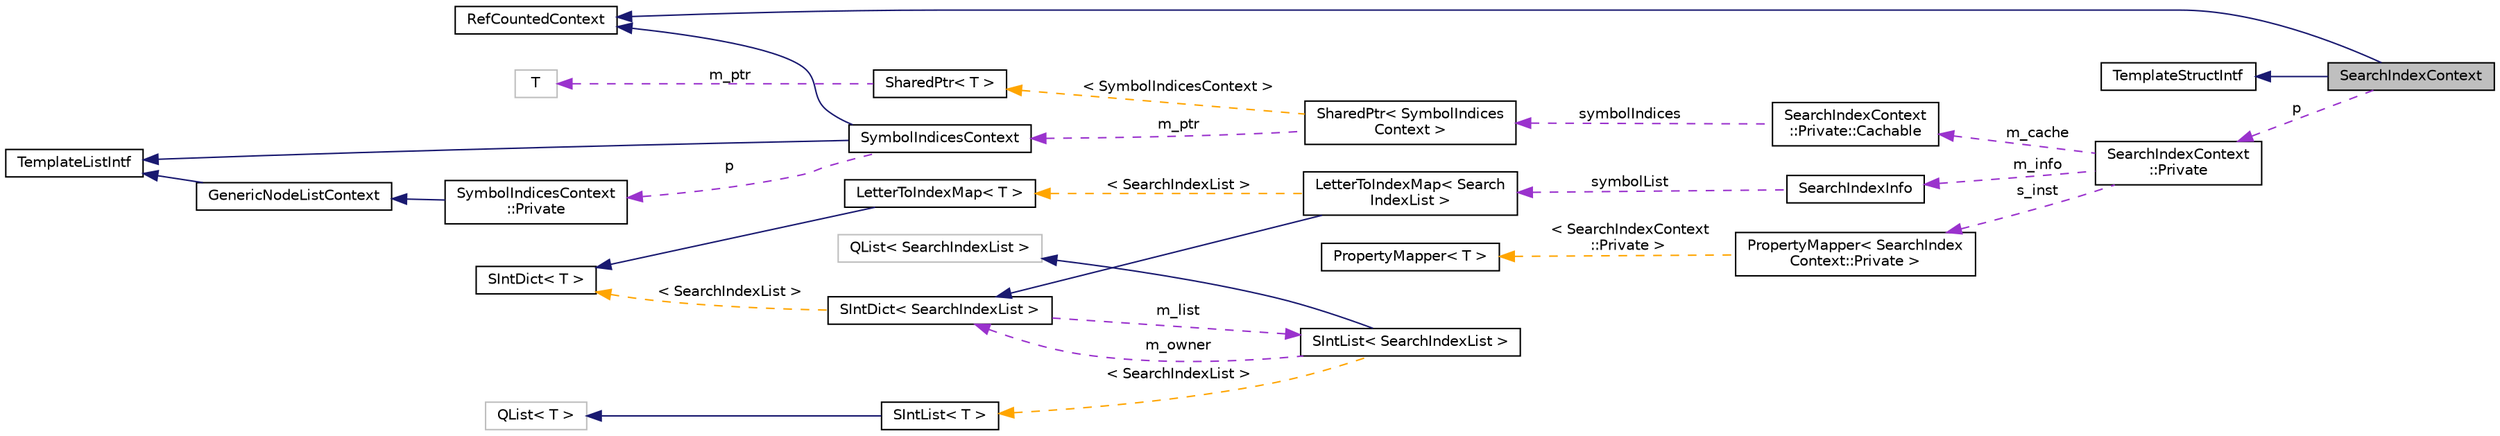 digraph "SearchIndexContext"
{
 // INTERACTIVE_SVG=YES
  edge [fontname="Helvetica",fontsize="10",labelfontname="Helvetica",labelfontsize="10"];
  node [fontname="Helvetica",fontsize="10",shape=record];
  rankdir="LR";
  Node3 [label="SearchIndexContext",height=0.2,width=0.4,color="black", fillcolor="grey75", style="filled", fontcolor="black"];
  Node4 -> Node3 [dir="back",color="midnightblue",fontsize="10",style="solid",fontname="Helvetica"];
  Node4 [label="RefCountedContext",height=0.2,width=0.4,color="black", fillcolor="white", style="filled",URL="$d8/d96/class_ref_counted_context.html",tooltip="Helper class to support reference counting. "];
  Node5 -> Node3 [dir="back",color="midnightblue",fontsize="10",style="solid",fontname="Helvetica"];
  Node5 [label="TemplateStructIntf",height=0.2,width=0.4,color="black", fillcolor="white", style="filled",URL="$d9/de8/class_template_struct_intf.html",tooltip="Abstract interface for a context value of type struct. "];
  Node6 -> Node3 [dir="back",color="darkorchid3",fontsize="10",style="dashed",label=" p" ,fontname="Helvetica"];
  Node6 [label="SearchIndexContext\l::Private",height=0.2,width=0.4,color="black", fillcolor="white", style="filled",URL="$db/d5d/class_search_index_context_1_1_private.html"];
  Node7 -> Node6 [dir="back",color="darkorchid3",fontsize="10",style="dashed",label=" s_inst" ,fontname="Helvetica"];
  Node7 [label="PropertyMapper\< SearchIndex\lContext::Private \>",height=0.2,width=0.4,color="black", fillcolor="white", style="filled",URL="$d1/d80/class_property_mapper.html"];
  Node8 -> Node7 [dir="back",color="orange",fontsize="10",style="dashed",label=" \< SearchIndexContext\l::Private \>" ,fontname="Helvetica"];
  Node8 [label="PropertyMapper\< T \>",height=0.2,width=0.4,color="black", fillcolor="white", style="filled",URL="$d1/d80/class_property_mapper.html",tooltip="Helper class to map a property name to a handler member function. "];
  Node9 -> Node6 [dir="back",color="darkorchid3",fontsize="10",style="dashed",label=" m_cache" ,fontname="Helvetica"];
  Node9 [label="SearchIndexContext\l::Private::Cachable",height=0.2,width=0.4,color="black", fillcolor="white", style="filled",URL="$d0/dc5/struct_search_index_context_1_1_private_1_1_cachable.html"];
  Node10 -> Node9 [dir="back",color="darkorchid3",fontsize="10",style="dashed",label=" symbolIndices" ,fontname="Helvetica"];
  Node10 [label="SharedPtr\< SymbolIndices\lContext \>",height=0.2,width=0.4,color="black", fillcolor="white", style="filled",URL="$df/d12/class_shared_ptr.html"];
  Node11 -> Node10 [dir="back",color="darkorchid3",fontsize="10",style="dashed",label=" m_ptr" ,fontname="Helvetica"];
  Node11 [label="SymbolIndicesContext",height=0.2,width=0.4,color="black", fillcolor="white", style="filled",URL="$d8/d39/class_symbol_indices_context.html"];
  Node4 -> Node11 [dir="back",color="midnightblue",fontsize="10",style="solid",fontname="Helvetica"];
  Node12 -> Node11 [dir="back",color="midnightblue",fontsize="10",style="solid",fontname="Helvetica"];
  Node12 [label="TemplateListIntf",height=0.2,width=0.4,color="black", fillcolor="white", style="filled",URL="$d6/d88/class_template_list_intf.html",tooltip="Abstract read-only interface for a context value of type list. "];
  Node13 -> Node11 [dir="back",color="darkorchid3",fontsize="10",style="dashed",label=" p" ,fontname="Helvetica"];
  Node13 [label="SymbolIndicesContext\l::Private",height=0.2,width=0.4,color="black", fillcolor="white", style="filled",URL="$d6/d8b/class_symbol_indices_context_1_1_private.html"];
  Node14 -> Node13 [dir="back",color="midnightblue",fontsize="10",style="solid",fontname="Helvetica"];
  Node14 [label="GenericNodeListContext",height=0.2,width=0.4,color="black", fillcolor="white", style="filled",URL="$d6/dcb/class_generic_node_list_context.html",tooltip="standard template list implementation "];
  Node12 -> Node14 [dir="back",color="midnightblue",fontsize="10",style="solid",fontname="Helvetica"];
  Node15 -> Node10 [dir="back",color="orange",fontsize="10",style="dashed",label=" \< SymbolIndicesContext \>" ,fontname="Helvetica"];
  Node15 [label="SharedPtr\< T \>",height=0.2,width=0.4,color="black", fillcolor="white", style="filled",URL="$df/d12/class_shared_ptr.html",tooltip="Reference counting smart pointer. "];
  Node16 -> Node15 [dir="back",color="darkorchid3",fontsize="10",style="dashed",label=" m_ptr" ,fontname="Helvetica"];
  Node16 [label="T",height=0.2,width=0.4,color="grey75", fillcolor="white", style="filled"];
  Node17 -> Node6 [dir="back",color="darkorchid3",fontsize="10",style="dashed",label=" m_info" ,fontname="Helvetica"];
  Node17 [label="SearchIndexInfo",height=0.2,width=0.4,color="black", fillcolor="white", style="filled",URL="$d4/db6/struct_search_index_info.html"];
  Node18 -> Node17 [dir="back",color="darkorchid3",fontsize="10",style="dashed",label=" symbolList" ,fontname="Helvetica"];
  Node18 [label="LetterToIndexMap\< Search\lIndexList \>",height=0.2,width=0.4,color="black", fillcolor="white", style="filled",URL="$d7/d17/class_letter_to_index_map.html"];
  Node19 -> Node18 [dir="back",color="midnightblue",fontsize="10",style="solid",fontname="Helvetica"];
  Node19 [label="SIntDict\< SearchIndexList \>",height=0.2,width=0.4,color="black", fillcolor="white", style="filled",URL="$d0/d9f/class_s_int_dict.html"];
  Node20 -> Node19 [dir="back",color="darkorchid3",fontsize="10",style="dashed",label=" m_list" ,fontname="Helvetica"];
  Node20 [label="SIntList\< SearchIndexList \>",height=0.2,width=0.4,color="black", fillcolor="white", style="filled",URL="$d8/d9a/class_s_int_list.html"];
  Node21 -> Node20 [dir="back",color="midnightblue",fontsize="10",style="solid",fontname="Helvetica"];
  Node21 [label="QList\< SearchIndexList \>",height=0.2,width=0.4,color="grey75", fillcolor="white", style="filled"];
  Node19 -> Node20 [dir="back",color="darkorchid3",fontsize="10",style="dashed",label=" m_owner" ,fontname="Helvetica"];
  Node22 -> Node20 [dir="back",color="orange",fontsize="10",style="dashed",label=" \< SearchIndexList \>" ,fontname="Helvetica"];
  Node22 [label="SIntList\< T \>",height=0.2,width=0.4,color="black", fillcolor="white", style="filled",URL="$d8/d9a/class_s_int_list.html",tooltip="internal wrapper class that redirects compareValues() to the dictionary "];
  Node23 -> Node22 [dir="back",color="midnightblue",fontsize="10",style="solid",fontname="Helvetica"];
  Node23 [label="QList\< T \>",height=0.2,width=0.4,color="grey75", fillcolor="white", style="filled"];
  Node24 -> Node19 [dir="back",color="orange",fontsize="10",style="dashed",label=" \< SearchIndexList \>" ,fontname="Helvetica"];
  Node24 [label="SIntDict\< T \>",height=0.2,width=0.4,color="black", fillcolor="white", style="filled",URL="$d0/d9f/class_s_int_dict.html",tooltip="Ordered dictionary of elements of type T. "];
  Node25 -> Node18 [dir="back",color="orange",fontsize="10",style="dashed",label=" \< SearchIndexList \>" ,fontname="Helvetica"];
  Node25 [label="LetterToIndexMap\< T \>",height=0.2,width=0.4,color="black", fillcolor="white", style="filled",URL="$d7/d17/class_letter_to_index_map.html",tooltip="maps a unicode character code to a list of T::ElementType&#39;s "];
  Node24 -> Node25 [dir="back",color="midnightblue",fontsize="10",style="solid",fontname="Helvetica"];
}
